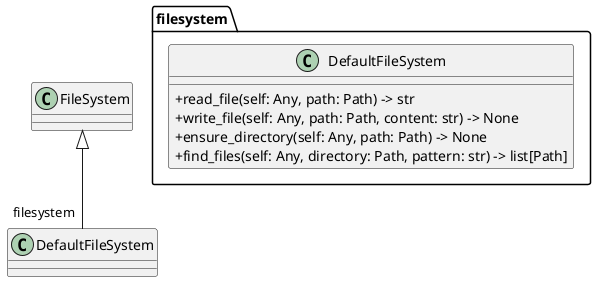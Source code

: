 @startuml
skinparam classAttributeIconSize 0

package "filesystem" {
  class DefaultFileSystem {
    +read_file(self: Any, path: Path) -> str
    +write_file(self: Any, path: Path, content: str) -> None
    +ensure_directory(self: Any, path: Path) -> None
    +find_files(self: Any, directory: Path, pattern: str) -> list[Path]
  }
}

' Relationships
FileSystem <|-- "filesystem".DefaultFileSystem
@enduml